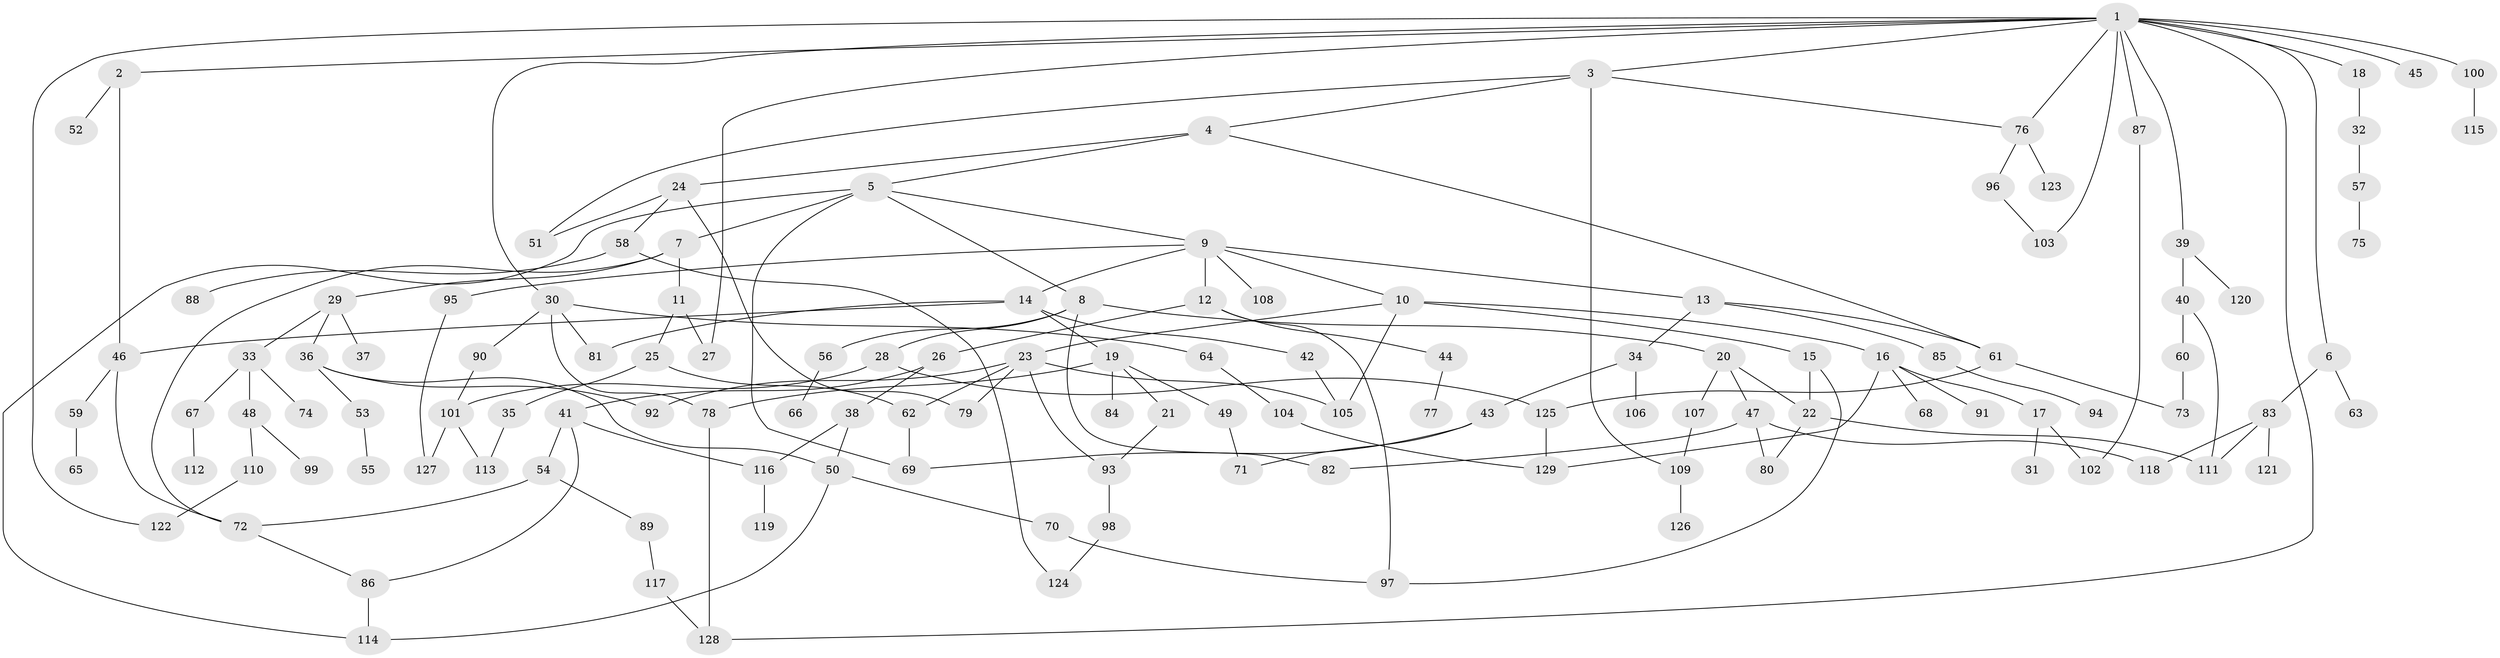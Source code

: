 // Generated by graph-tools (version 1.1) at 2025/13/03/09/25 04:13:35]
// undirected, 129 vertices, 173 edges
graph export_dot {
graph [start="1"]
  node [color=gray90,style=filled];
  1;
  2;
  3;
  4;
  5;
  6;
  7;
  8;
  9;
  10;
  11;
  12;
  13;
  14;
  15;
  16;
  17;
  18;
  19;
  20;
  21;
  22;
  23;
  24;
  25;
  26;
  27;
  28;
  29;
  30;
  31;
  32;
  33;
  34;
  35;
  36;
  37;
  38;
  39;
  40;
  41;
  42;
  43;
  44;
  45;
  46;
  47;
  48;
  49;
  50;
  51;
  52;
  53;
  54;
  55;
  56;
  57;
  58;
  59;
  60;
  61;
  62;
  63;
  64;
  65;
  66;
  67;
  68;
  69;
  70;
  71;
  72;
  73;
  74;
  75;
  76;
  77;
  78;
  79;
  80;
  81;
  82;
  83;
  84;
  85;
  86;
  87;
  88;
  89;
  90;
  91;
  92;
  93;
  94;
  95;
  96;
  97;
  98;
  99;
  100;
  101;
  102;
  103;
  104;
  105;
  106;
  107;
  108;
  109;
  110;
  111;
  112;
  113;
  114;
  115;
  116;
  117;
  118;
  119;
  120;
  121;
  122;
  123;
  124;
  125;
  126;
  127;
  128;
  129;
  1 -- 2;
  1 -- 3;
  1 -- 6;
  1 -- 18;
  1 -- 27;
  1 -- 30;
  1 -- 39;
  1 -- 45;
  1 -- 87;
  1 -- 100;
  1 -- 103;
  1 -- 122;
  1 -- 128;
  1 -- 76;
  2 -- 46;
  2 -- 52;
  3 -- 4;
  3 -- 51;
  3 -- 76;
  3 -- 109;
  4 -- 5;
  4 -- 24;
  4 -- 61;
  5 -- 7;
  5 -- 8;
  5 -- 9;
  5 -- 114;
  5 -- 69;
  6 -- 63;
  6 -- 83;
  7 -- 11;
  7 -- 29;
  7 -- 72;
  8 -- 20;
  8 -- 28;
  8 -- 56;
  8 -- 82;
  9 -- 10;
  9 -- 12;
  9 -- 13;
  9 -- 14;
  9 -- 95;
  9 -- 108;
  10 -- 15;
  10 -- 16;
  10 -- 23;
  10 -- 105;
  11 -- 25;
  11 -- 27;
  12 -- 26;
  12 -- 44;
  12 -- 97;
  13 -- 34;
  13 -- 61;
  13 -- 85;
  14 -- 19;
  14 -- 42;
  14 -- 81;
  14 -- 46;
  15 -- 22;
  15 -- 97;
  16 -- 17;
  16 -- 68;
  16 -- 91;
  16 -- 129;
  17 -- 31;
  17 -- 102;
  18 -- 32;
  19 -- 21;
  19 -- 49;
  19 -- 84;
  19 -- 78;
  20 -- 47;
  20 -- 107;
  20 -- 22;
  21 -- 93;
  22 -- 111;
  22 -- 80;
  23 -- 92;
  23 -- 93;
  23 -- 105;
  23 -- 79;
  23 -- 62;
  24 -- 58;
  24 -- 79;
  24 -- 51;
  25 -- 35;
  25 -- 62;
  26 -- 38;
  26 -- 41;
  28 -- 101;
  28 -- 125;
  29 -- 33;
  29 -- 36;
  29 -- 37;
  30 -- 64;
  30 -- 78;
  30 -- 90;
  30 -- 81;
  32 -- 57;
  33 -- 48;
  33 -- 67;
  33 -- 74;
  34 -- 43;
  34 -- 106;
  35 -- 113;
  36 -- 53;
  36 -- 50;
  36 -- 92;
  38 -- 50;
  38 -- 116;
  39 -- 40;
  39 -- 120;
  40 -- 60;
  40 -- 111;
  41 -- 54;
  41 -- 86;
  41 -- 116;
  42 -- 105;
  43 -- 71;
  43 -- 69;
  44 -- 77;
  46 -- 59;
  46 -- 72;
  47 -- 80;
  47 -- 118;
  47 -- 82;
  48 -- 99;
  48 -- 110;
  49 -- 71;
  50 -- 70;
  50 -- 114;
  53 -- 55;
  54 -- 72;
  54 -- 89;
  56 -- 66;
  57 -- 75;
  58 -- 88;
  58 -- 124;
  59 -- 65;
  60 -- 73;
  61 -- 73;
  61 -- 125;
  62 -- 69;
  64 -- 104;
  67 -- 112;
  70 -- 97;
  72 -- 86;
  76 -- 96;
  76 -- 123;
  78 -- 128;
  83 -- 121;
  83 -- 111;
  83 -- 118;
  85 -- 94;
  86 -- 114;
  87 -- 102;
  89 -- 117;
  90 -- 101;
  93 -- 98;
  95 -- 127;
  96 -- 103;
  98 -- 124;
  100 -- 115;
  101 -- 127;
  101 -- 113;
  104 -- 129;
  107 -- 109;
  109 -- 126;
  110 -- 122;
  116 -- 119;
  117 -- 128;
  125 -- 129;
}

